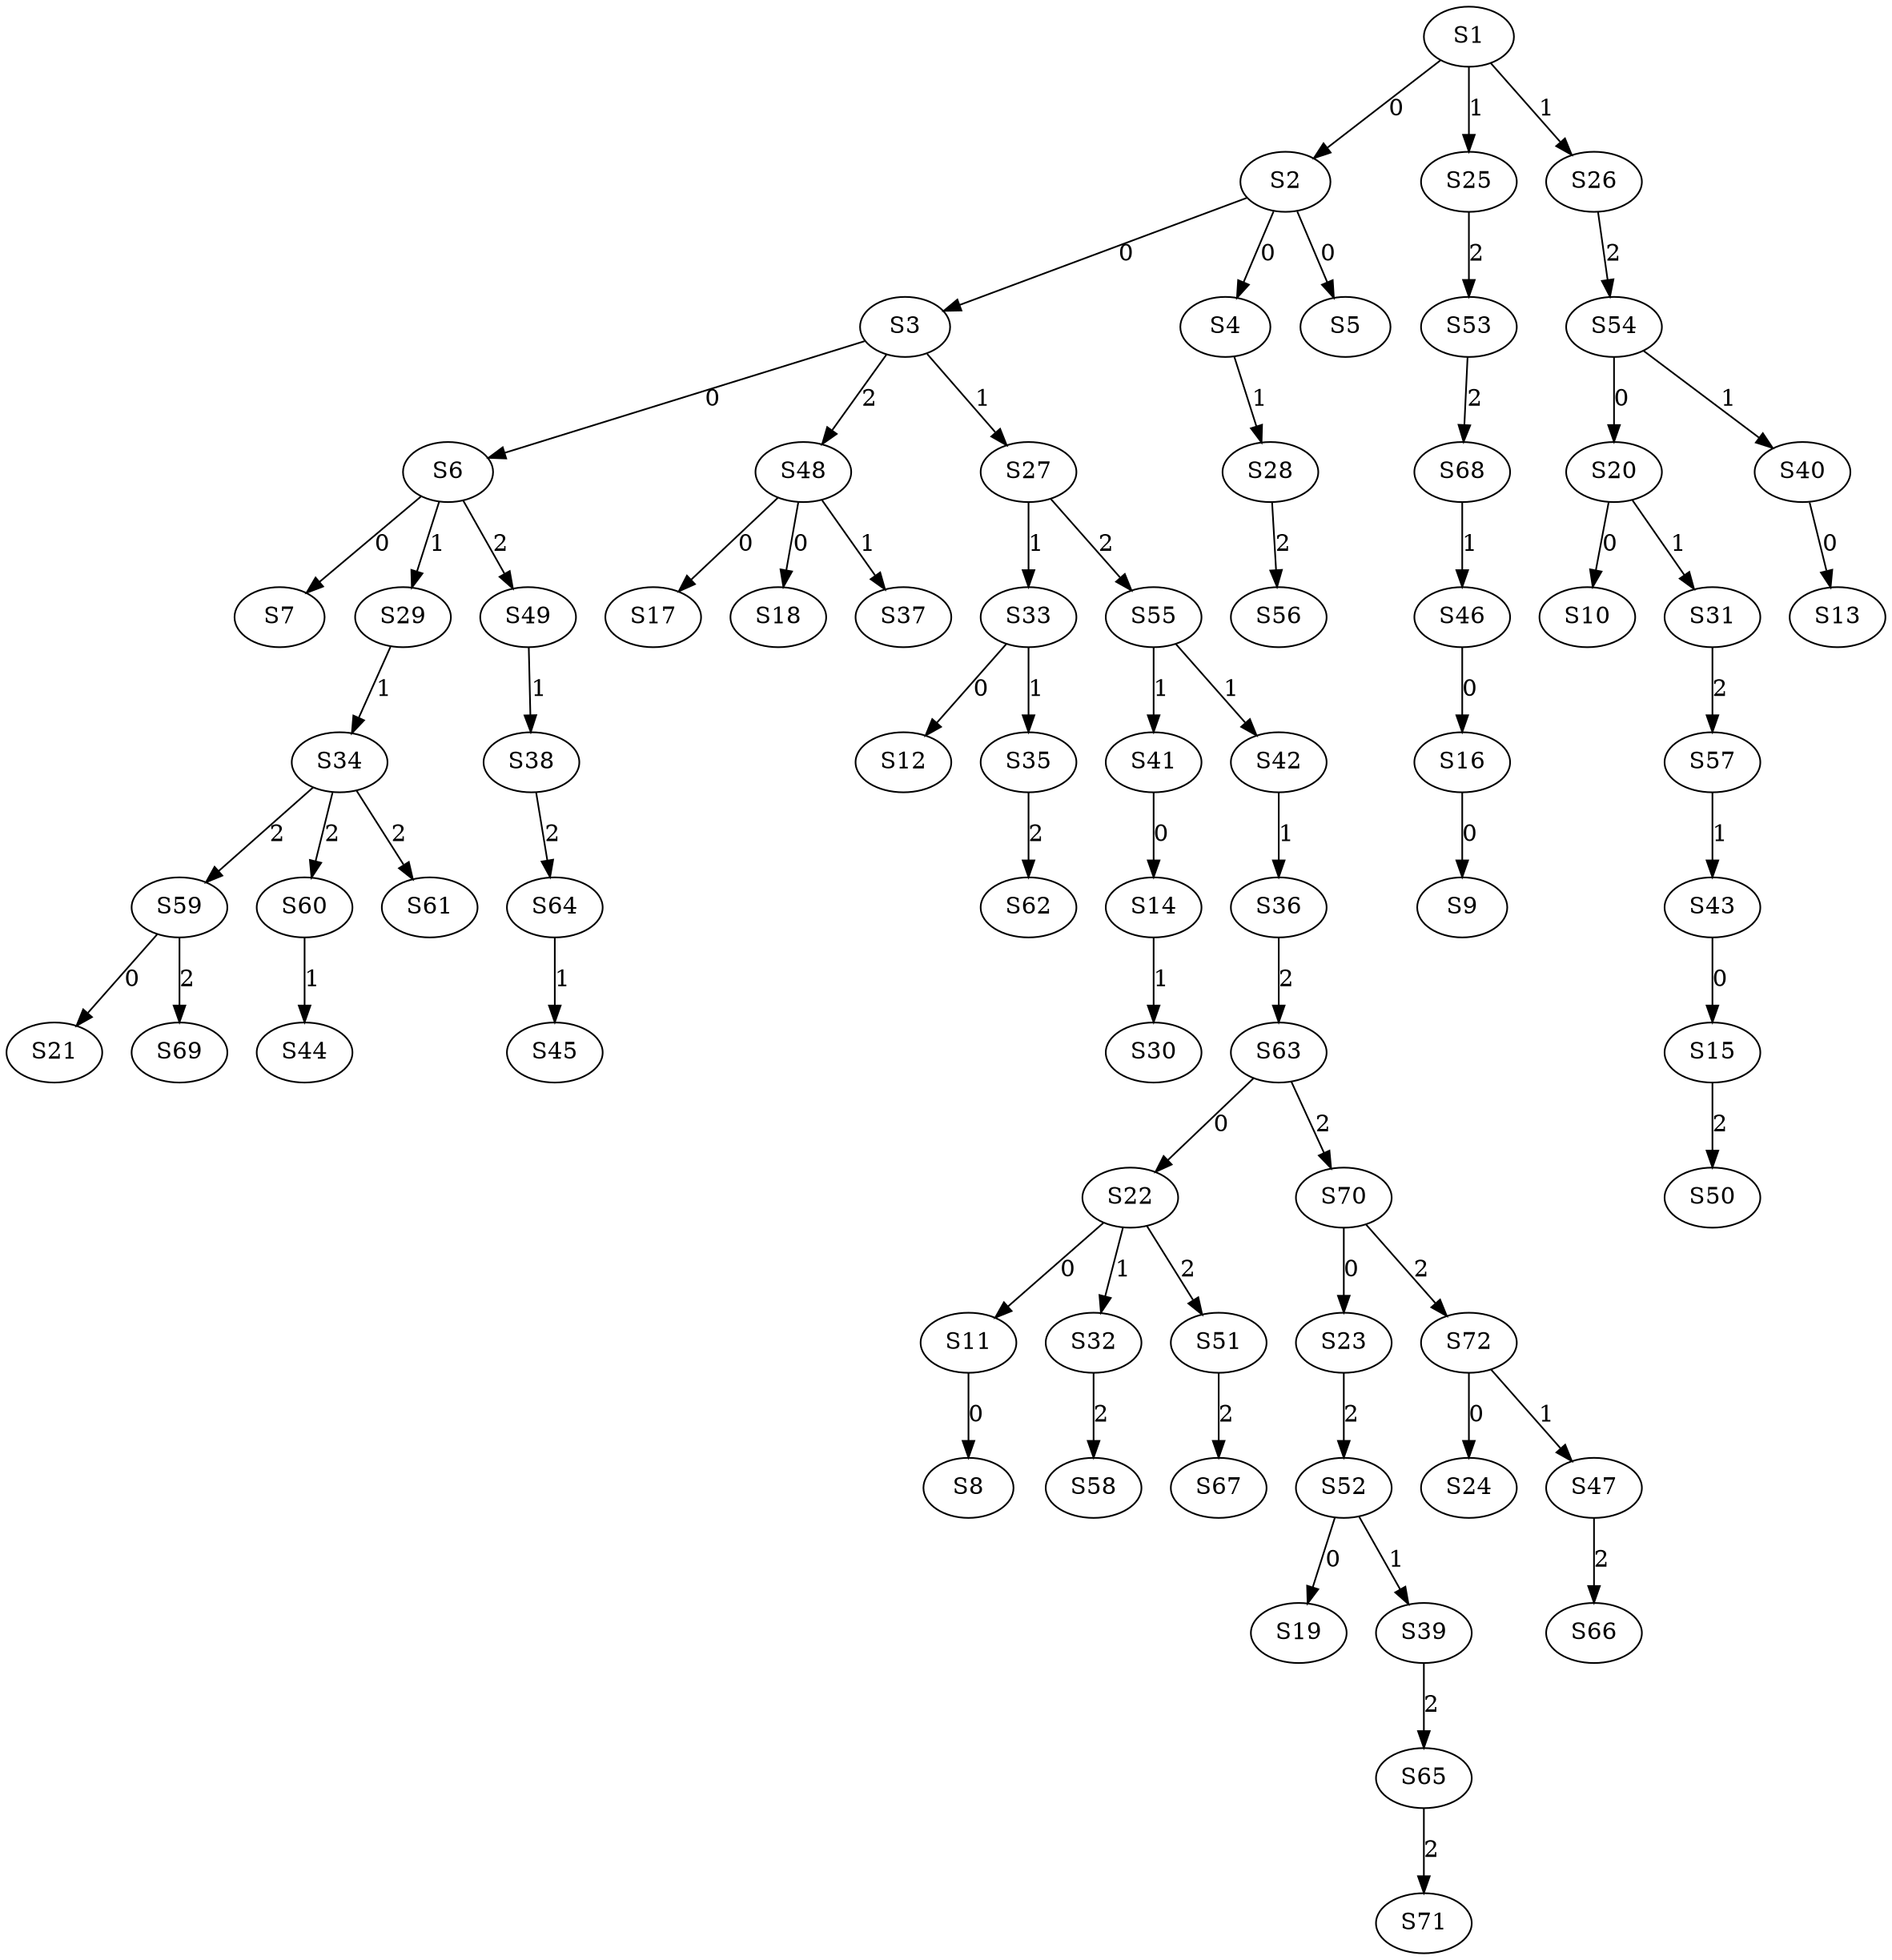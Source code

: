 strict digraph {
	S1 -> S2 [ label = 0 ];
	S2 -> S3 [ label = 0 ];
	S2 -> S4 [ label = 0 ];
	S2 -> S5 [ label = 0 ];
	S3 -> S6 [ label = 0 ];
	S6 -> S7 [ label = 0 ];
	S11 -> S8 [ label = 0 ];
	S16 -> S9 [ label = 0 ];
	S20 -> S10 [ label = 0 ];
	S22 -> S11 [ label = 0 ];
	S33 -> S12 [ label = 0 ];
	S40 -> S13 [ label = 0 ];
	S41 -> S14 [ label = 0 ];
	S43 -> S15 [ label = 0 ];
	S46 -> S16 [ label = 0 ];
	S48 -> S17 [ label = 0 ];
	S48 -> S18 [ label = 0 ];
	S52 -> S19 [ label = 0 ];
	S54 -> S20 [ label = 0 ];
	S59 -> S21 [ label = 0 ];
	S63 -> S22 [ label = 0 ];
	S70 -> S23 [ label = 0 ];
	S72 -> S24 [ label = 0 ];
	S1 -> S25 [ label = 1 ];
	S1 -> S26 [ label = 1 ];
	S3 -> S27 [ label = 1 ];
	S4 -> S28 [ label = 1 ];
	S6 -> S29 [ label = 1 ];
	S14 -> S30 [ label = 1 ];
	S20 -> S31 [ label = 1 ];
	S22 -> S32 [ label = 1 ];
	S27 -> S33 [ label = 1 ];
	S29 -> S34 [ label = 1 ];
	S33 -> S35 [ label = 1 ];
	S42 -> S36 [ label = 1 ];
	S48 -> S37 [ label = 1 ];
	S49 -> S38 [ label = 1 ];
	S52 -> S39 [ label = 1 ];
	S54 -> S40 [ label = 1 ];
	S55 -> S41 [ label = 1 ];
	S55 -> S42 [ label = 1 ];
	S57 -> S43 [ label = 1 ];
	S60 -> S44 [ label = 1 ];
	S64 -> S45 [ label = 1 ];
	S68 -> S46 [ label = 1 ];
	S72 -> S47 [ label = 1 ];
	S3 -> S48 [ label = 2 ];
	S6 -> S49 [ label = 2 ];
	S15 -> S50 [ label = 2 ];
	S22 -> S51 [ label = 2 ];
	S23 -> S52 [ label = 2 ];
	S25 -> S53 [ label = 2 ];
	S26 -> S54 [ label = 2 ];
	S27 -> S55 [ label = 2 ];
	S28 -> S56 [ label = 2 ];
	S31 -> S57 [ label = 2 ];
	S32 -> S58 [ label = 2 ];
	S34 -> S59 [ label = 2 ];
	S34 -> S60 [ label = 2 ];
	S34 -> S61 [ label = 2 ];
	S35 -> S62 [ label = 2 ];
	S36 -> S63 [ label = 2 ];
	S38 -> S64 [ label = 2 ];
	S39 -> S65 [ label = 2 ];
	S47 -> S66 [ label = 2 ];
	S51 -> S67 [ label = 2 ];
	S53 -> S68 [ label = 2 ];
	S59 -> S69 [ label = 2 ];
	S63 -> S70 [ label = 2 ];
	S65 -> S71 [ label = 2 ];
	S70 -> S72 [ label = 2 ];
}